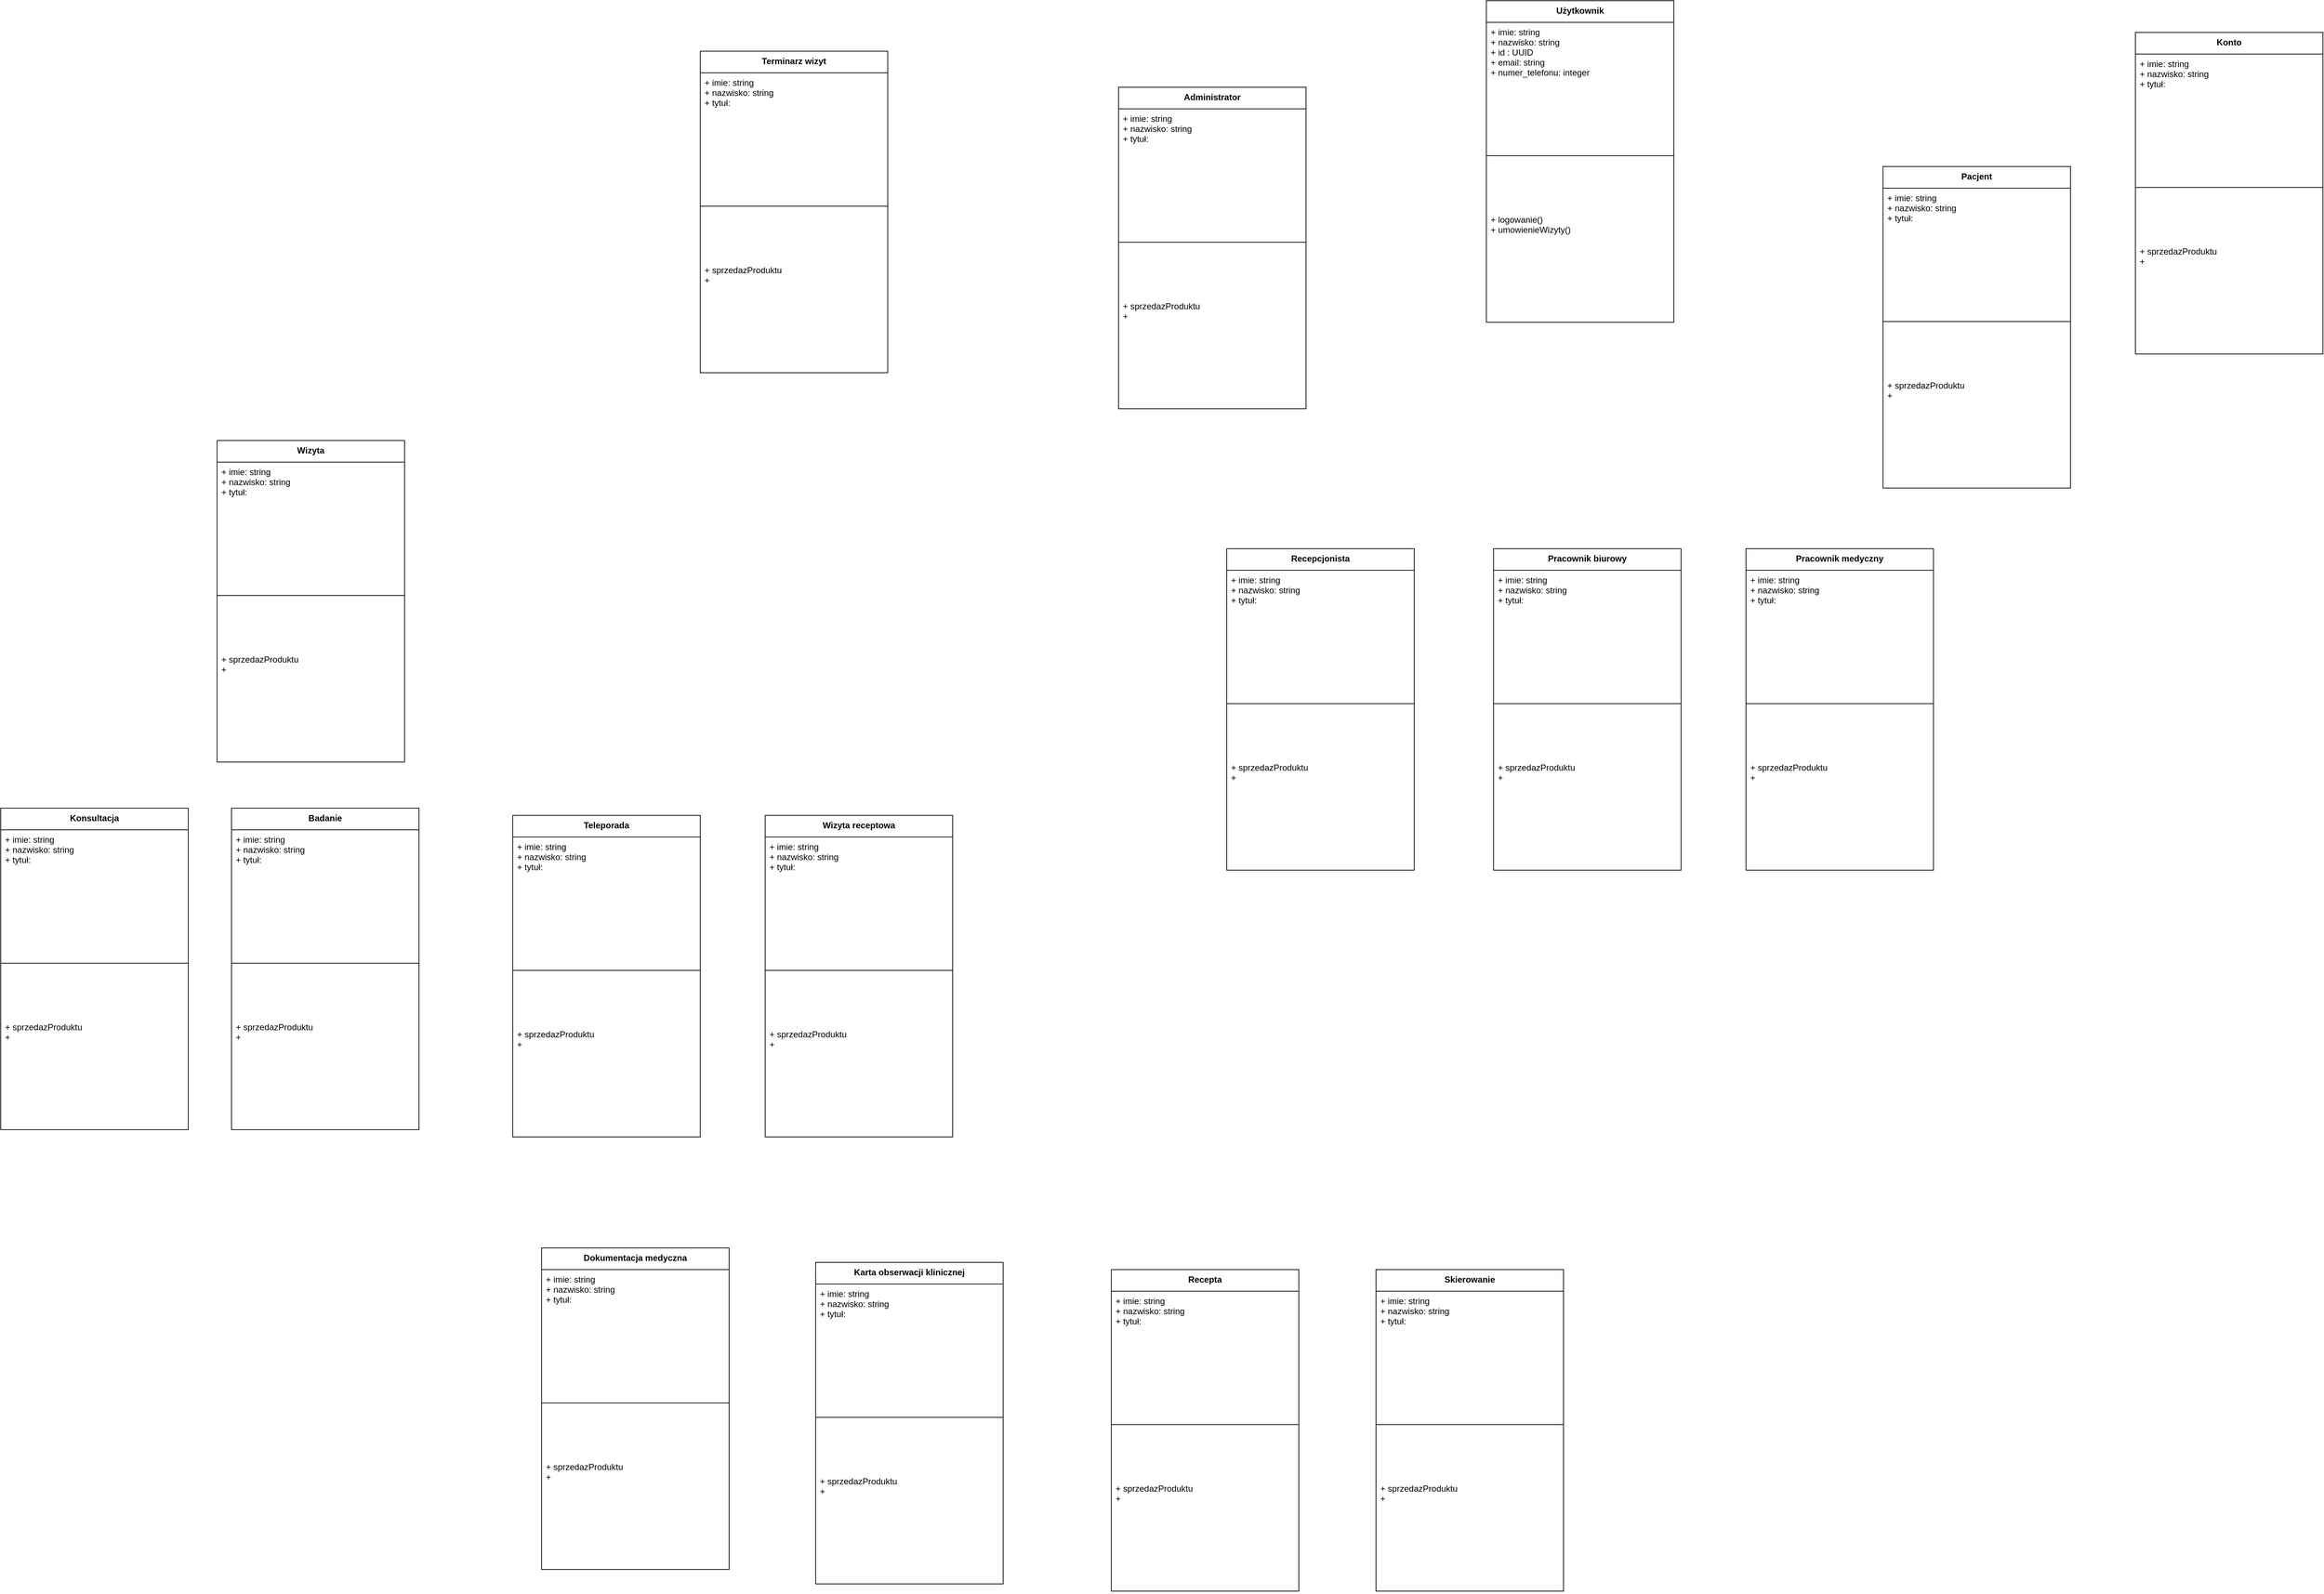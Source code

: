 <mxfile version="18.0.2" type="github">
  <diagram id="C5RBs43oDa-KdzZeNtuy" name="Page-1">
    <mxGraphModel dx="3842" dy="1209" grid="1" gridSize="10" guides="1" tooltips="1" connect="1" arrows="1" fold="1" page="1" pageScale="1" pageWidth="827" pageHeight="1169" math="0" shadow="0">
      <root>
        <mxCell id="WIyWlLk6GJQsqaUBKTNV-0" />
        <mxCell id="WIyWlLk6GJQsqaUBKTNV-1" parent="WIyWlLk6GJQsqaUBKTNV-0" />
        <mxCell id="dkLaDtRhMoR-S31tI9BL-0" value="Recepta" style="swimlane;fontStyle=1;align=center;verticalAlign=top;childLayout=stackLayout;horizontal=1;startSize=30;horizontalStack=0;resizeParent=1;resizeParentMax=0;resizeLast=0;collapsible=1;marginBottom=0;" vertex="1" parent="WIyWlLk6GJQsqaUBKTNV-1">
          <mxGeometry x="280" y="1790" width="260" height="446" as="geometry" />
        </mxCell>
        <mxCell id="dkLaDtRhMoR-S31tI9BL-1" value="+ imie: string&#xa;+ nazwisko: string&#xa;+ tytuł: " style="text;strokeColor=none;fillColor=none;align=left;verticalAlign=top;spacingLeft=4;spacingRight=4;overflow=hidden;rotatable=0;points=[[0,0.5],[1,0.5]];portConstraint=eastwest;" vertex="1" parent="dkLaDtRhMoR-S31tI9BL-0">
          <mxGeometry y="30" width="260" height="110" as="geometry" />
        </mxCell>
        <mxCell id="dkLaDtRhMoR-S31tI9BL-2" value="" style="line;strokeWidth=1;fillColor=none;align=left;verticalAlign=middle;spacingTop=-1;spacingLeft=3;spacingRight=3;rotatable=0;labelPosition=right;points=[];portConstraint=eastwest;" vertex="1" parent="dkLaDtRhMoR-S31tI9BL-0">
          <mxGeometry y="140" width="260" height="150" as="geometry" />
        </mxCell>
        <mxCell id="dkLaDtRhMoR-S31tI9BL-3" value="+ sprzedazProduktu&#xa;+ " style="text;strokeColor=none;fillColor=none;align=left;verticalAlign=top;spacingLeft=4;spacingRight=4;overflow=hidden;rotatable=0;points=[[0,0.5],[1,0.5]];portConstraint=eastwest;" vertex="1" parent="dkLaDtRhMoR-S31tI9BL-0">
          <mxGeometry y="290" width="260" height="156" as="geometry" />
        </mxCell>
        <mxCell id="dkLaDtRhMoR-S31tI9BL-4" value="Skierowanie" style="swimlane;fontStyle=1;align=center;verticalAlign=top;childLayout=stackLayout;horizontal=1;startSize=30;horizontalStack=0;resizeParent=1;resizeParentMax=0;resizeLast=0;collapsible=1;marginBottom=0;" vertex="1" parent="WIyWlLk6GJQsqaUBKTNV-1">
          <mxGeometry x="647" y="1790" width="260" height="446" as="geometry" />
        </mxCell>
        <mxCell id="dkLaDtRhMoR-S31tI9BL-5" value="+ imie: string&#xa;+ nazwisko: string&#xa;+ tytuł: " style="text;strokeColor=none;fillColor=none;align=left;verticalAlign=top;spacingLeft=4;spacingRight=4;overflow=hidden;rotatable=0;points=[[0,0.5],[1,0.5]];portConstraint=eastwest;" vertex="1" parent="dkLaDtRhMoR-S31tI9BL-4">
          <mxGeometry y="30" width="260" height="110" as="geometry" />
        </mxCell>
        <mxCell id="dkLaDtRhMoR-S31tI9BL-6" value="" style="line;strokeWidth=1;fillColor=none;align=left;verticalAlign=middle;spacingTop=-1;spacingLeft=3;spacingRight=3;rotatable=0;labelPosition=right;points=[];portConstraint=eastwest;" vertex="1" parent="dkLaDtRhMoR-S31tI9BL-4">
          <mxGeometry y="140" width="260" height="150" as="geometry" />
        </mxCell>
        <mxCell id="dkLaDtRhMoR-S31tI9BL-7" value="+ sprzedazProduktu&#xa;+ " style="text;strokeColor=none;fillColor=none;align=left;verticalAlign=top;spacingLeft=4;spacingRight=4;overflow=hidden;rotatable=0;points=[[0,0.5],[1,0.5]];portConstraint=eastwest;" vertex="1" parent="dkLaDtRhMoR-S31tI9BL-4">
          <mxGeometry y="290" width="260" height="156" as="geometry" />
        </mxCell>
        <mxCell id="dkLaDtRhMoR-S31tI9BL-8" value="Pacjent" style="swimlane;fontStyle=1;align=center;verticalAlign=top;childLayout=stackLayout;horizontal=1;startSize=30;horizontalStack=0;resizeParent=1;resizeParentMax=0;resizeLast=0;collapsible=1;marginBottom=0;" vertex="1" parent="WIyWlLk6GJQsqaUBKTNV-1">
          <mxGeometry x="1350" y="260" width="260" height="446" as="geometry" />
        </mxCell>
        <mxCell id="dkLaDtRhMoR-S31tI9BL-9" value="+ imie: string&#xa;+ nazwisko: string&#xa;+ tytuł: " style="text;strokeColor=none;fillColor=none;align=left;verticalAlign=top;spacingLeft=4;spacingRight=4;overflow=hidden;rotatable=0;points=[[0,0.5],[1,0.5]];portConstraint=eastwest;" vertex="1" parent="dkLaDtRhMoR-S31tI9BL-8">
          <mxGeometry y="30" width="260" height="110" as="geometry" />
        </mxCell>
        <mxCell id="dkLaDtRhMoR-S31tI9BL-10" value="" style="line;strokeWidth=1;fillColor=none;align=left;verticalAlign=middle;spacingTop=-1;spacingLeft=3;spacingRight=3;rotatable=0;labelPosition=right;points=[];portConstraint=eastwest;" vertex="1" parent="dkLaDtRhMoR-S31tI9BL-8">
          <mxGeometry y="140" width="260" height="150" as="geometry" />
        </mxCell>
        <mxCell id="dkLaDtRhMoR-S31tI9BL-11" value="+ sprzedazProduktu&#xa;+ " style="text;strokeColor=none;fillColor=none;align=left;verticalAlign=top;spacingLeft=4;spacingRight=4;overflow=hidden;rotatable=0;points=[[0,0.5],[1,0.5]];portConstraint=eastwest;" vertex="1" parent="dkLaDtRhMoR-S31tI9BL-8">
          <mxGeometry y="290" width="260" height="156" as="geometry" />
        </mxCell>
        <mxCell id="dkLaDtRhMoR-S31tI9BL-12" value="Użytkownik" style="swimlane;fontStyle=1;align=center;verticalAlign=top;childLayout=stackLayout;horizontal=1;startSize=30;horizontalStack=0;resizeParent=1;resizeParentMax=0;resizeLast=0;collapsible=1;marginBottom=0;" vertex="1" parent="WIyWlLk6GJQsqaUBKTNV-1">
          <mxGeometry x="800" y="30" width="260" height="446" as="geometry" />
        </mxCell>
        <mxCell id="dkLaDtRhMoR-S31tI9BL-13" value="+ imie: string&#xa;+ nazwisko: string&#xa;+ id : UUID  &#xa;+ email: string &#xa;+ numer_telefonu: integer " style="text;strokeColor=none;fillColor=none;align=left;verticalAlign=top;spacingLeft=4;spacingRight=4;overflow=hidden;rotatable=0;points=[[0,0.5],[1,0.5]];portConstraint=eastwest;" vertex="1" parent="dkLaDtRhMoR-S31tI9BL-12">
          <mxGeometry y="30" width="260" height="110" as="geometry" />
        </mxCell>
        <mxCell id="dkLaDtRhMoR-S31tI9BL-14" value="" style="line;strokeWidth=1;fillColor=none;align=left;verticalAlign=middle;spacingTop=-1;spacingLeft=3;spacingRight=3;rotatable=0;labelPosition=right;points=[];portConstraint=eastwest;" vertex="1" parent="dkLaDtRhMoR-S31tI9BL-12">
          <mxGeometry y="140" width="260" height="150" as="geometry" />
        </mxCell>
        <mxCell id="dkLaDtRhMoR-S31tI9BL-15" value="+ logowanie() &#xa;+ umowienieWizyty() " style="text;strokeColor=none;fillColor=none;align=left;verticalAlign=top;spacingLeft=4;spacingRight=4;overflow=hidden;rotatable=0;points=[[0,0.5],[1,0.5]];portConstraint=eastwest;" vertex="1" parent="dkLaDtRhMoR-S31tI9BL-12">
          <mxGeometry y="290" width="260" height="156" as="geometry" />
        </mxCell>
        <mxCell id="dkLaDtRhMoR-S31tI9BL-16" value="Administrator" style="swimlane;fontStyle=1;align=center;verticalAlign=top;childLayout=stackLayout;horizontal=1;startSize=30;horizontalStack=0;resizeParent=1;resizeParentMax=0;resizeLast=0;collapsible=1;marginBottom=0;" vertex="1" parent="WIyWlLk6GJQsqaUBKTNV-1">
          <mxGeometry x="290" y="150" width="260" height="446" as="geometry" />
        </mxCell>
        <mxCell id="dkLaDtRhMoR-S31tI9BL-17" value="+ imie: string&#xa;+ nazwisko: string&#xa;+ tytuł: " style="text;strokeColor=none;fillColor=none;align=left;verticalAlign=top;spacingLeft=4;spacingRight=4;overflow=hidden;rotatable=0;points=[[0,0.5],[1,0.5]];portConstraint=eastwest;" vertex="1" parent="dkLaDtRhMoR-S31tI9BL-16">
          <mxGeometry y="30" width="260" height="110" as="geometry" />
        </mxCell>
        <mxCell id="dkLaDtRhMoR-S31tI9BL-18" value="" style="line;strokeWidth=1;fillColor=none;align=left;verticalAlign=middle;spacingTop=-1;spacingLeft=3;spacingRight=3;rotatable=0;labelPosition=right;points=[];portConstraint=eastwest;" vertex="1" parent="dkLaDtRhMoR-S31tI9BL-16">
          <mxGeometry y="140" width="260" height="150" as="geometry" />
        </mxCell>
        <mxCell id="dkLaDtRhMoR-S31tI9BL-19" value="+ sprzedazProduktu&#xa;+ " style="text;strokeColor=none;fillColor=none;align=left;verticalAlign=top;spacingLeft=4;spacingRight=4;overflow=hidden;rotatable=0;points=[[0,0.5],[1,0.5]];portConstraint=eastwest;" vertex="1" parent="dkLaDtRhMoR-S31tI9BL-16">
          <mxGeometry y="290" width="260" height="156" as="geometry" />
        </mxCell>
        <mxCell id="dkLaDtRhMoR-S31tI9BL-20" value="Pracownik medyczny" style="swimlane;fontStyle=1;align=center;verticalAlign=top;childLayout=stackLayout;horizontal=1;startSize=30;horizontalStack=0;resizeParent=1;resizeParentMax=0;resizeLast=0;collapsible=1;marginBottom=0;" vertex="1" parent="WIyWlLk6GJQsqaUBKTNV-1">
          <mxGeometry x="1160" y="790" width="260" height="446" as="geometry" />
        </mxCell>
        <mxCell id="dkLaDtRhMoR-S31tI9BL-21" value="+ imie: string&#xa;+ nazwisko: string&#xa;+ tytuł: " style="text;strokeColor=none;fillColor=none;align=left;verticalAlign=top;spacingLeft=4;spacingRight=4;overflow=hidden;rotatable=0;points=[[0,0.5],[1,0.5]];portConstraint=eastwest;" vertex="1" parent="dkLaDtRhMoR-S31tI9BL-20">
          <mxGeometry y="30" width="260" height="110" as="geometry" />
        </mxCell>
        <mxCell id="dkLaDtRhMoR-S31tI9BL-22" value="" style="line;strokeWidth=1;fillColor=none;align=left;verticalAlign=middle;spacingTop=-1;spacingLeft=3;spacingRight=3;rotatable=0;labelPosition=right;points=[];portConstraint=eastwest;" vertex="1" parent="dkLaDtRhMoR-S31tI9BL-20">
          <mxGeometry y="140" width="260" height="150" as="geometry" />
        </mxCell>
        <mxCell id="dkLaDtRhMoR-S31tI9BL-23" value="+ sprzedazProduktu&#xa;+ " style="text;strokeColor=none;fillColor=none;align=left;verticalAlign=top;spacingLeft=4;spacingRight=4;overflow=hidden;rotatable=0;points=[[0,0.5],[1,0.5]];portConstraint=eastwest;" vertex="1" parent="dkLaDtRhMoR-S31tI9BL-20">
          <mxGeometry y="290" width="260" height="156" as="geometry" />
        </mxCell>
        <mxCell id="dkLaDtRhMoR-S31tI9BL-24" value="Recepcjonista" style="swimlane;fontStyle=1;align=center;verticalAlign=top;childLayout=stackLayout;horizontal=1;startSize=30;horizontalStack=0;resizeParent=1;resizeParentMax=0;resizeLast=0;collapsible=1;marginBottom=0;" vertex="1" parent="WIyWlLk6GJQsqaUBKTNV-1">
          <mxGeometry x="440" y="790" width="260" height="446" as="geometry" />
        </mxCell>
        <mxCell id="dkLaDtRhMoR-S31tI9BL-25" value="+ imie: string&#xa;+ nazwisko: string&#xa;+ tytuł: " style="text;strokeColor=none;fillColor=none;align=left;verticalAlign=top;spacingLeft=4;spacingRight=4;overflow=hidden;rotatable=0;points=[[0,0.5],[1,0.5]];portConstraint=eastwest;" vertex="1" parent="dkLaDtRhMoR-S31tI9BL-24">
          <mxGeometry y="30" width="260" height="110" as="geometry" />
        </mxCell>
        <mxCell id="dkLaDtRhMoR-S31tI9BL-26" value="" style="line;strokeWidth=1;fillColor=none;align=left;verticalAlign=middle;spacingTop=-1;spacingLeft=3;spacingRight=3;rotatable=0;labelPosition=right;points=[];portConstraint=eastwest;" vertex="1" parent="dkLaDtRhMoR-S31tI9BL-24">
          <mxGeometry y="140" width="260" height="150" as="geometry" />
        </mxCell>
        <mxCell id="dkLaDtRhMoR-S31tI9BL-27" value="+ sprzedazProduktu&#xa;+ " style="text;strokeColor=none;fillColor=none;align=left;verticalAlign=top;spacingLeft=4;spacingRight=4;overflow=hidden;rotatable=0;points=[[0,0.5],[1,0.5]];portConstraint=eastwest;" vertex="1" parent="dkLaDtRhMoR-S31tI9BL-24">
          <mxGeometry y="290" width="260" height="156" as="geometry" />
        </mxCell>
        <mxCell id="dkLaDtRhMoR-S31tI9BL-28" value="Pracownik biurowy" style="swimlane;fontStyle=1;align=center;verticalAlign=top;childLayout=stackLayout;horizontal=1;startSize=30;horizontalStack=0;resizeParent=1;resizeParentMax=0;resizeLast=0;collapsible=1;marginBottom=0;" vertex="1" parent="WIyWlLk6GJQsqaUBKTNV-1">
          <mxGeometry x="810" y="790" width="260" height="446" as="geometry" />
        </mxCell>
        <mxCell id="dkLaDtRhMoR-S31tI9BL-29" value="+ imie: string&#xa;+ nazwisko: string&#xa;+ tytuł: " style="text;strokeColor=none;fillColor=none;align=left;verticalAlign=top;spacingLeft=4;spacingRight=4;overflow=hidden;rotatable=0;points=[[0,0.5],[1,0.5]];portConstraint=eastwest;" vertex="1" parent="dkLaDtRhMoR-S31tI9BL-28">
          <mxGeometry y="30" width="260" height="110" as="geometry" />
        </mxCell>
        <mxCell id="dkLaDtRhMoR-S31tI9BL-30" value="" style="line;strokeWidth=1;fillColor=none;align=left;verticalAlign=middle;spacingTop=-1;spacingLeft=3;spacingRight=3;rotatable=0;labelPosition=right;points=[];portConstraint=eastwest;" vertex="1" parent="dkLaDtRhMoR-S31tI9BL-28">
          <mxGeometry y="140" width="260" height="150" as="geometry" />
        </mxCell>
        <mxCell id="dkLaDtRhMoR-S31tI9BL-31" value="+ sprzedazProduktu&#xa;+ " style="text;strokeColor=none;fillColor=none;align=left;verticalAlign=top;spacingLeft=4;spacingRight=4;overflow=hidden;rotatable=0;points=[[0,0.5],[1,0.5]];portConstraint=eastwest;" vertex="1" parent="dkLaDtRhMoR-S31tI9BL-28">
          <mxGeometry y="290" width="260" height="156" as="geometry" />
        </mxCell>
        <mxCell id="dkLaDtRhMoR-S31tI9BL-32" value="Wizyta" style="swimlane;fontStyle=1;align=center;verticalAlign=top;childLayout=stackLayout;horizontal=1;startSize=30;horizontalStack=0;resizeParent=1;resizeParentMax=0;resizeLast=0;collapsible=1;marginBottom=0;" vertex="1" parent="WIyWlLk6GJQsqaUBKTNV-1">
          <mxGeometry x="-960" y="640" width="260" height="446" as="geometry" />
        </mxCell>
        <mxCell id="dkLaDtRhMoR-S31tI9BL-33" value="+ imie: string&#xa;+ nazwisko: string&#xa;+ tytuł: " style="text;strokeColor=none;fillColor=none;align=left;verticalAlign=top;spacingLeft=4;spacingRight=4;overflow=hidden;rotatable=0;points=[[0,0.5],[1,0.5]];portConstraint=eastwest;" vertex="1" parent="dkLaDtRhMoR-S31tI9BL-32">
          <mxGeometry y="30" width="260" height="110" as="geometry" />
        </mxCell>
        <mxCell id="dkLaDtRhMoR-S31tI9BL-34" value="" style="line;strokeWidth=1;fillColor=none;align=left;verticalAlign=middle;spacingTop=-1;spacingLeft=3;spacingRight=3;rotatable=0;labelPosition=right;points=[];portConstraint=eastwest;" vertex="1" parent="dkLaDtRhMoR-S31tI9BL-32">
          <mxGeometry y="140" width="260" height="150" as="geometry" />
        </mxCell>
        <mxCell id="dkLaDtRhMoR-S31tI9BL-35" value="+ sprzedazProduktu&#xa;+ " style="text;strokeColor=none;fillColor=none;align=left;verticalAlign=top;spacingLeft=4;spacingRight=4;overflow=hidden;rotatable=0;points=[[0,0.5],[1,0.5]];portConstraint=eastwest;" vertex="1" parent="dkLaDtRhMoR-S31tI9BL-32">
          <mxGeometry y="290" width="260" height="156" as="geometry" />
        </mxCell>
        <mxCell id="dkLaDtRhMoR-S31tI9BL-36" value="Konto" style="swimlane;fontStyle=1;align=center;verticalAlign=top;childLayout=stackLayout;horizontal=1;startSize=30;horizontalStack=0;resizeParent=1;resizeParentMax=0;resizeLast=0;collapsible=1;marginBottom=0;" vertex="1" parent="WIyWlLk6GJQsqaUBKTNV-1">
          <mxGeometry x="1700" y="74" width="260" height="446" as="geometry" />
        </mxCell>
        <mxCell id="dkLaDtRhMoR-S31tI9BL-37" value="+ imie: string&#xa;+ nazwisko: string&#xa;+ tytuł: " style="text;strokeColor=none;fillColor=none;align=left;verticalAlign=top;spacingLeft=4;spacingRight=4;overflow=hidden;rotatable=0;points=[[0,0.5],[1,0.5]];portConstraint=eastwest;" vertex="1" parent="dkLaDtRhMoR-S31tI9BL-36">
          <mxGeometry y="30" width="260" height="110" as="geometry" />
        </mxCell>
        <mxCell id="dkLaDtRhMoR-S31tI9BL-38" value="" style="line;strokeWidth=1;fillColor=none;align=left;verticalAlign=middle;spacingTop=-1;spacingLeft=3;spacingRight=3;rotatable=0;labelPosition=right;points=[];portConstraint=eastwest;" vertex="1" parent="dkLaDtRhMoR-S31tI9BL-36">
          <mxGeometry y="140" width="260" height="150" as="geometry" />
        </mxCell>
        <mxCell id="dkLaDtRhMoR-S31tI9BL-39" value="+ sprzedazProduktu&#xa;+ " style="text;strokeColor=none;fillColor=none;align=left;verticalAlign=top;spacingLeft=4;spacingRight=4;overflow=hidden;rotatable=0;points=[[0,0.5],[1,0.5]];portConstraint=eastwest;" vertex="1" parent="dkLaDtRhMoR-S31tI9BL-36">
          <mxGeometry y="290" width="260" height="156" as="geometry" />
        </mxCell>
        <mxCell id="dkLaDtRhMoR-S31tI9BL-40" value="Badanie" style="swimlane;fontStyle=1;align=center;verticalAlign=top;childLayout=stackLayout;horizontal=1;startSize=30;horizontalStack=0;resizeParent=1;resizeParentMax=0;resizeLast=0;collapsible=1;marginBottom=0;" vertex="1" parent="WIyWlLk6GJQsqaUBKTNV-1">
          <mxGeometry x="-940" y="1150" width="260" height="446" as="geometry" />
        </mxCell>
        <mxCell id="dkLaDtRhMoR-S31tI9BL-41" value="+ imie: string&#xa;+ nazwisko: string&#xa;+ tytuł: " style="text;strokeColor=none;fillColor=none;align=left;verticalAlign=top;spacingLeft=4;spacingRight=4;overflow=hidden;rotatable=0;points=[[0,0.5],[1,0.5]];portConstraint=eastwest;" vertex="1" parent="dkLaDtRhMoR-S31tI9BL-40">
          <mxGeometry y="30" width="260" height="110" as="geometry" />
        </mxCell>
        <mxCell id="dkLaDtRhMoR-S31tI9BL-42" value="" style="line;strokeWidth=1;fillColor=none;align=left;verticalAlign=middle;spacingTop=-1;spacingLeft=3;spacingRight=3;rotatable=0;labelPosition=right;points=[];portConstraint=eastwest;" vertex="1" parent="dkLaDtRhMoR-S31tI9BL-40">
          <mxGeometry y="140" width="260" height="150" as="geometry" />
        </mxCell>
        <mxCell id="dkLaDtRhMoR-S31tI9BL-43" value="+ sprzedazProduktu&#xa;+ " style="text;strokeColor=none;fillColor=none;align=left;verticalAlign=top;spacingLeft=4;spacingRight=4;overflow=hidden;rotatable=0;points=[[0,0.5],[1,0.5]];portConstraint=eastwest;" vertex="1" parent="dkLaDtRhMoR-S31tI9BL-40">
          <mxGeometry y="290" width="260" height="156" as="geometry" />
        </mxCell>
        <mxCell id="dkLaDtRhMoR-S31tI9BL-44" value="Konsultacja" style="swimlane;fontStyle=1;align=center;verticalAlign=top;childLayout=stackLayout;horizontal=1;startSize=30;horizontalStack=0;resizeParent=1;resizeParentMax=0;resizeLast=0;collapsible=1;marginBottom=0;" vertex="1" parent="WIyWlLk6GJQsqaUBKTNV-1">
          <mxGeometry x="-1260" y="1150" width="260" height="446" as="geometry" />
        </mxCell>
        <mxCell id="dkLaDtRhMoR-S31tI9BL-45" value="+ imie: string&#xa;+ nazwisko: string&#xa;+ tytuł: " style="text;strokeColor=none;fillColor=none;align=left;verticalAlign=top;spacingLeft=4;spacingRight=4;overflow=hidden;rotatable=0;points=[[0,0.5],[1,0.5]];portConstraint=eastwest;" vertex="1" parent="dkLaDtRhMoR-S31tI9BL-44">
          <mxGeometry y="30" width="260" height="110" as="geometry" />
        </mxCell>
        <mxCell id="dkLaDtRhMoR-S31tI9BL-46" value="" style="line;strokeWidth=1;fillColor=none;align=left;verticalAlign=middle;spacingTop=-1;spacingLeft=3;spacingRight=3;rotatable=0;labelPosition=right;points=[];portConstraint=eastwest;" vertex="1" parent="dkLaDtRhMoR-S31tI9BL-44">
          <mxGeometry y="140" width="260" height="150" as="geometry" />
        </mxCell>
        <mxCell id="dkLaDtRhMoR-S31tI9BL-47" value="+ sprzedazProduktu&#xa;+ " style="text;strokeColor=none;fillColor=none;align=left;verticalAlign=top;spacingLeft=4;spacingRight=4;overflow=hidden;rotatable=0;points=[[0,0.5],[1,0.5]];portConstraint=eastwest;" vertex="1" parent="dkLaDtRhMoR-S31tI9BL-44">
          <mxGeometry y="290" width="260" height="156" as="geometry" />
        </mxCell>
        <mxCell id="dkLaDtRhMoR-S31tI9BL-48" value="Dokumentacja medyczna" style="swimlane;fontStyle=1;align=center;verticalAlign=top;childLayout=stackLayout;horizontal=1;startSize=30;horizontalStack=0;resizeParent=1;resizeParentMax=0;resizeLast=0;collapsible=1;marginBottom=0;" vertex="1" parent="WIyWlLk6GJQsqaUBKTNV-1">
          <mxGeometry x="-510" y="1760" width="260" height="446" as="geometry" />
        </mxCell>
        <mxCell id="dkLaDtRhMoR-S31tI9BL-49" value="+ imie: string&#xa;+ nazwisko: string&#xa;+ tytuł: " style="text;strokeColor=none;fillColor=none;align=left;verticalAlign=top;spacingLeft=4;spacingRight=4;overflow=hidden;rotatable=0;points=[[0,0.5],[1,0.5]];portConstraint=eastwest;" vertex="1" parent="dkLaDtRhMoR-S31tI9BL-48">
          <mxGeometry y="30" width="260" height="110" as="geometry" />
        </mxCell>
        <mxCell id="dkLaDtRhMoR-S31tI9BL-50" value="" style="line;strokeWidth=1;fillColor=none;align=left;verticalAlign=middle;spacingTop=-1;spacingLeft=3;spacingRight=3;rotatable=0;labelPosition=right;points=[];portConstraint=eastwest;" vertex="1" parent="dkLaDtRhMoR-S31tI9BL-48">
          <mxGeometry y="140" width="260" height="150" as="geometry" />
        </mxCell>
        <mxCell id="dkLaDtRhMoR-S31tI9BL-51" value="+ sprzedazProduktu&#xa;+ " style="text;strokeColor=none;fillColor=none;align=left;verticalAlign=top;spacingLeft=4;spacingRight=4;overflow=hidden;rotatable=0;points=[[0,0.5],[1,0.5]];portConstraint=eastwest;" vertex="1" parent="dkLaDtRhMoR-S31tI9BL-48">
          <mxGeometry y="290" width="260" height="156" as="geometry" />
        </mxCell>
        <mxCell id="dkLaDtRhMoR-S31tI9BL-52" value="Karta obserwacji klinicznej" style="swimlane;fontStyle=1;align=center;verticalAlign=top;childLayout=stackLayout;horizontal=1;startSize=30;horizontalStack=0;resizeParent=1;resizeParentMax=0;resizeLast=0;collapsible=1;marginBottom=0;" vertex="1" parent="WIyWlLk6GJQsqaUBKTNV-1">
          <mxGeometry x="-130" y="1780" width="260" height="446" as="geometry" />
        </mxCell>
        <mxCell id="dkLaDtRhMoR-S31tI9BL-53" value="+ imie: string&#xa;+ nazwisko: string&#xa;+ tytuł: " style="text;strokeColor=none;fillColor=none;align=left;verticalAlign=top;spacingLeft=4;spacingRight=4;overflow=hidden;rotatable=0;points=[[0,0.5],[1,0.5]];portConstraint=eastwest;" vertex="1" parent="dkLaDtRhMoR-S31tI9BL-52">
          <mxGeometry y="30" width="260" height="110" as="geometry" />
        </mxCell>
        <mxCell id="dkLaDtRhMoR-S31tI9BL-54" value="" style="line;strokeWidth=1;fillColor=none;align=left;verticalAlign=middle;spacingTop=-1;spacingLeft=3;spacingRight=3;rotatable=0;labelPosition=right;points=[];portConstraint=eastwest;" vertex="1" parent="dkLaDtRhMoR-S31tI9BL-52">
          <mxGeometry y="140" width="260" height="150" as="geometry" />
        </mxCell>
        <mxCell id="dkLaDtRhMoR-S31tI9BL-55" value="+ sprzedazProduktu&#xa;+ " style="text;strokeColor=none;fillColor=none;align=left;verticalAlign=top;spacingLeft=4;spacingRight=4;overflow=hidden;rotatable=0;points=[[0,0.5],[1,0.5]];portConstraint=eastwest;" vertex="1" parent="dkLaDtRhMoR-S31tI9BL-52">
          <mxGeometry y="290" width="260" height="156" as="geometry" />
        </mxCell>
        <mxCell id="dkLaDtRhMoR-S31tI9BL-56" value="Terminarz wizyt" style="swimlane;fontStyle=1;align=center;verticalAlign=top;childLayout=stackLayout;horizontal=1;startSize=30;horizontalStack=0;resizeParent=1;resizeParentMax=0;resizeLast=0;collapsible=1;marginBottom=0;" vertex="1" parent="WIyWlLk6GJQsqaUBKTNV-1">
          <mxGeometry x="-290" y="100" width="260" height="446" as="geometry" />
        </mxCell>
        <mxCell id="dkLaDtRhMoR-S31tI9BL-57" value="+ imie: string&#xa;+ nazwisko: string&#xa;+ tytuł: " style="text;strokeColor=none;fillColor=none;align=left;verticalAlign=top;spacingLeft=4;spacingRight=4;overflow=hidden;rotatable=0;points=[[0,0.5],[1,0.5]];portConstraint=eastwest;" vertex="1" parent="dkLaDtRhMoR-S31tI9BL-56">
          <mxGeometry y="30" width="260" height="110" as="geometry" />
        </mxCell>
        <mxCell id="dkLaDtRhMoR-S31tI9BL-58" value="" style="line;strokeWidth=1;fillColor=none;align=left;verticalAlign=middle;spacingTop=-1;spacingLeft=3;spacingRight=3;rotatable=0;labelPosition=right;points=[];portConstraint=eastwest;" vertex="1" parent="dkLaDtRhMoR-S31tI9BL-56">
          <mxGeometry y="140" width="260" height="150" as="geometry" />
        </mxCell>
        <mxCell id="dkLaDtRhMoR-S31tI9BL-59" value="+ sprzedazProduktu&#xa;+ " style="text;strokeColor=none;fillColor=none;align=left;verticalAlign=top;spacingLeft=4;spacingRight=4;overflow=hidden;rotatable=0;points=[[0,0.5],[1,0.5]];portConstraint=eastwest;" vertex="1" parent="dkLaDtRhMoR-S31tI9BL-56">
          <mxGeometry y="290" width="260" height="156" as="geometry" />
        </mxCell>
        <mxCell id="dkLaDtRhMoR-S31tI9BL-60" value="Teleporada" style="swimlane;fontStyle=1;align=center;verticalAlign=top;childLayout=stackLayout;horizontal=1;startSize=30;horizontalStack=0;resizeParent=1;resizeParentMax=0;resizeLast=0;collapsible=1;marginBottom=0;" vertex="1" parent="WIyWlLk6GJQsqaUBKTNV-1">
          <mxGeometry x="-550" y="1160" width="260" height="446" as="geometry" />
        </mxCell>
        <mxCell id="dkLaDtRhMoR-S31tI9BL-61" value="+ imie: string&#xa;+ nazwisko: string&#xa;+ tytuł: " style="text;strokeColor=none;fillColor=none;align=left;verticalAlign=top;spacingLeft=4;spacingRight=4;overflow=hidden;rotatable=0;points=[[0,0.5],[1,0.5]];portConstraint=eastwest;" vertex="1" parent="dkLaDtRhMoR-S31tI9BL-60">
          <mxGeometry y="30" width="260" height="110" as="geometry" />
        </mxCell>
        <mxCell id="dkLaDtRhMoR-S31tI9BL-62" value="" style="line;strokeWidth=1;fillColor=none;align=left;verticalAlign=middle;spacingTop=-1;spacingLeft=3;spacingRight=3;rotatable=0;labelPosition=right;points=[];portConstraint=eastwest;" vertex="1" parent="dkLaDtRhMoR-S31tI9BL-60">
          <mxGeometry y="140" width="260" height="150" as="geometry" />
        </mxCell>
        <mxCell id="dkLaDtRhMoR-S31tI9BL-63" value="+ sprzedazProduktu&#xa;+ " style="text;strokeColor=none;fillColor=none;align=left;verticalAlign=top;spacingLeft=4;spacingRight=4;overflow=hidden;rotatable=0;points=[[0,0.5],[1,0.5]];portConstraint=eastwest;" vertex="1" parent="dkLaDtRhMoR-S31tI9BL-60">
          <mxGeometry y="290" width="260" height="156" as="geometry" />
        </mxCell>
        <mxCell id="dkLaDtRhMoR-S31tI9BL-64" value="Wizyta receptowa" style="swimlane;fontStyle=1;align=center;verticalAlign=top;childLayout=stackLayout;horizontal=1;startSize=30;horizontalStack=0;resizeParent=1;resizeParentMax=0;resizeLast=0;collapsible=1;marginBottom=0;" vertex="1" parent="WIyWlLk6GJQsqaUBKTNV-1">
          <mxGeometry x="-200" y="1160" width="260" height="446" as="geometry" />
        </mxCell>
        <mxCell id="dkLaDtRhMoR-S31tI9BL-65" value="+ imie: string&#xa;+ nazwisko: string&#xa;+ tytuł: " style="text;strokeColor=none;fillColor=none;align=left;verticalAlign=top;spacingLeft=4;spacingRight=4;overflow=hidden;rotatable=0;points=[[0,0.5],[1,0.5]];portConstraint=eastwest;" vertex="1" parent="dkLaDtRhMoR-S31tI9BL-64">
          <mxGeometry y="30" width="260" height="110" as="geometry" />
        </mxCell>
        <mxCell id="dkLaDtRhMoR-S31tI9BL-66" value="" style="line;strokeWidth=1;fillColor=none;align=left;verticalAlign=middle;spacingTop=-1;spacingLeft=3;spacingRight=3;rotatable=0;labelPosition=right;points=[];portConstraint=eastwest;" vertex="1" parent="dkLaDtRhMoR-S31tI9BL-64">
          <mxGeometry y="140" width="260" height="150" as="geometry" />
        </mxCell>
        <mxCell id="dkLaDtRhMoR-S31tI9BL-67" value="+ sprzedazProduktu&#xa;+ " style="text;strokeColor=none;fillColor=none;align=left;verticalAlign=top;spacingLeft=4;spacingRight=4;overflow=hidden;rotatable=0;points=[[0,0.5],[1,0.5]];portConstraint=eastwest;" vertex="1" parent="dkLaDtRhMoR-S31tI9BL-64">
          <mxGeometry y="290" width="260" height="156" as="geometry" />
        </mxCell>
      </root>
    </mxGraphModel>
  </diagram>
</mxfile>
